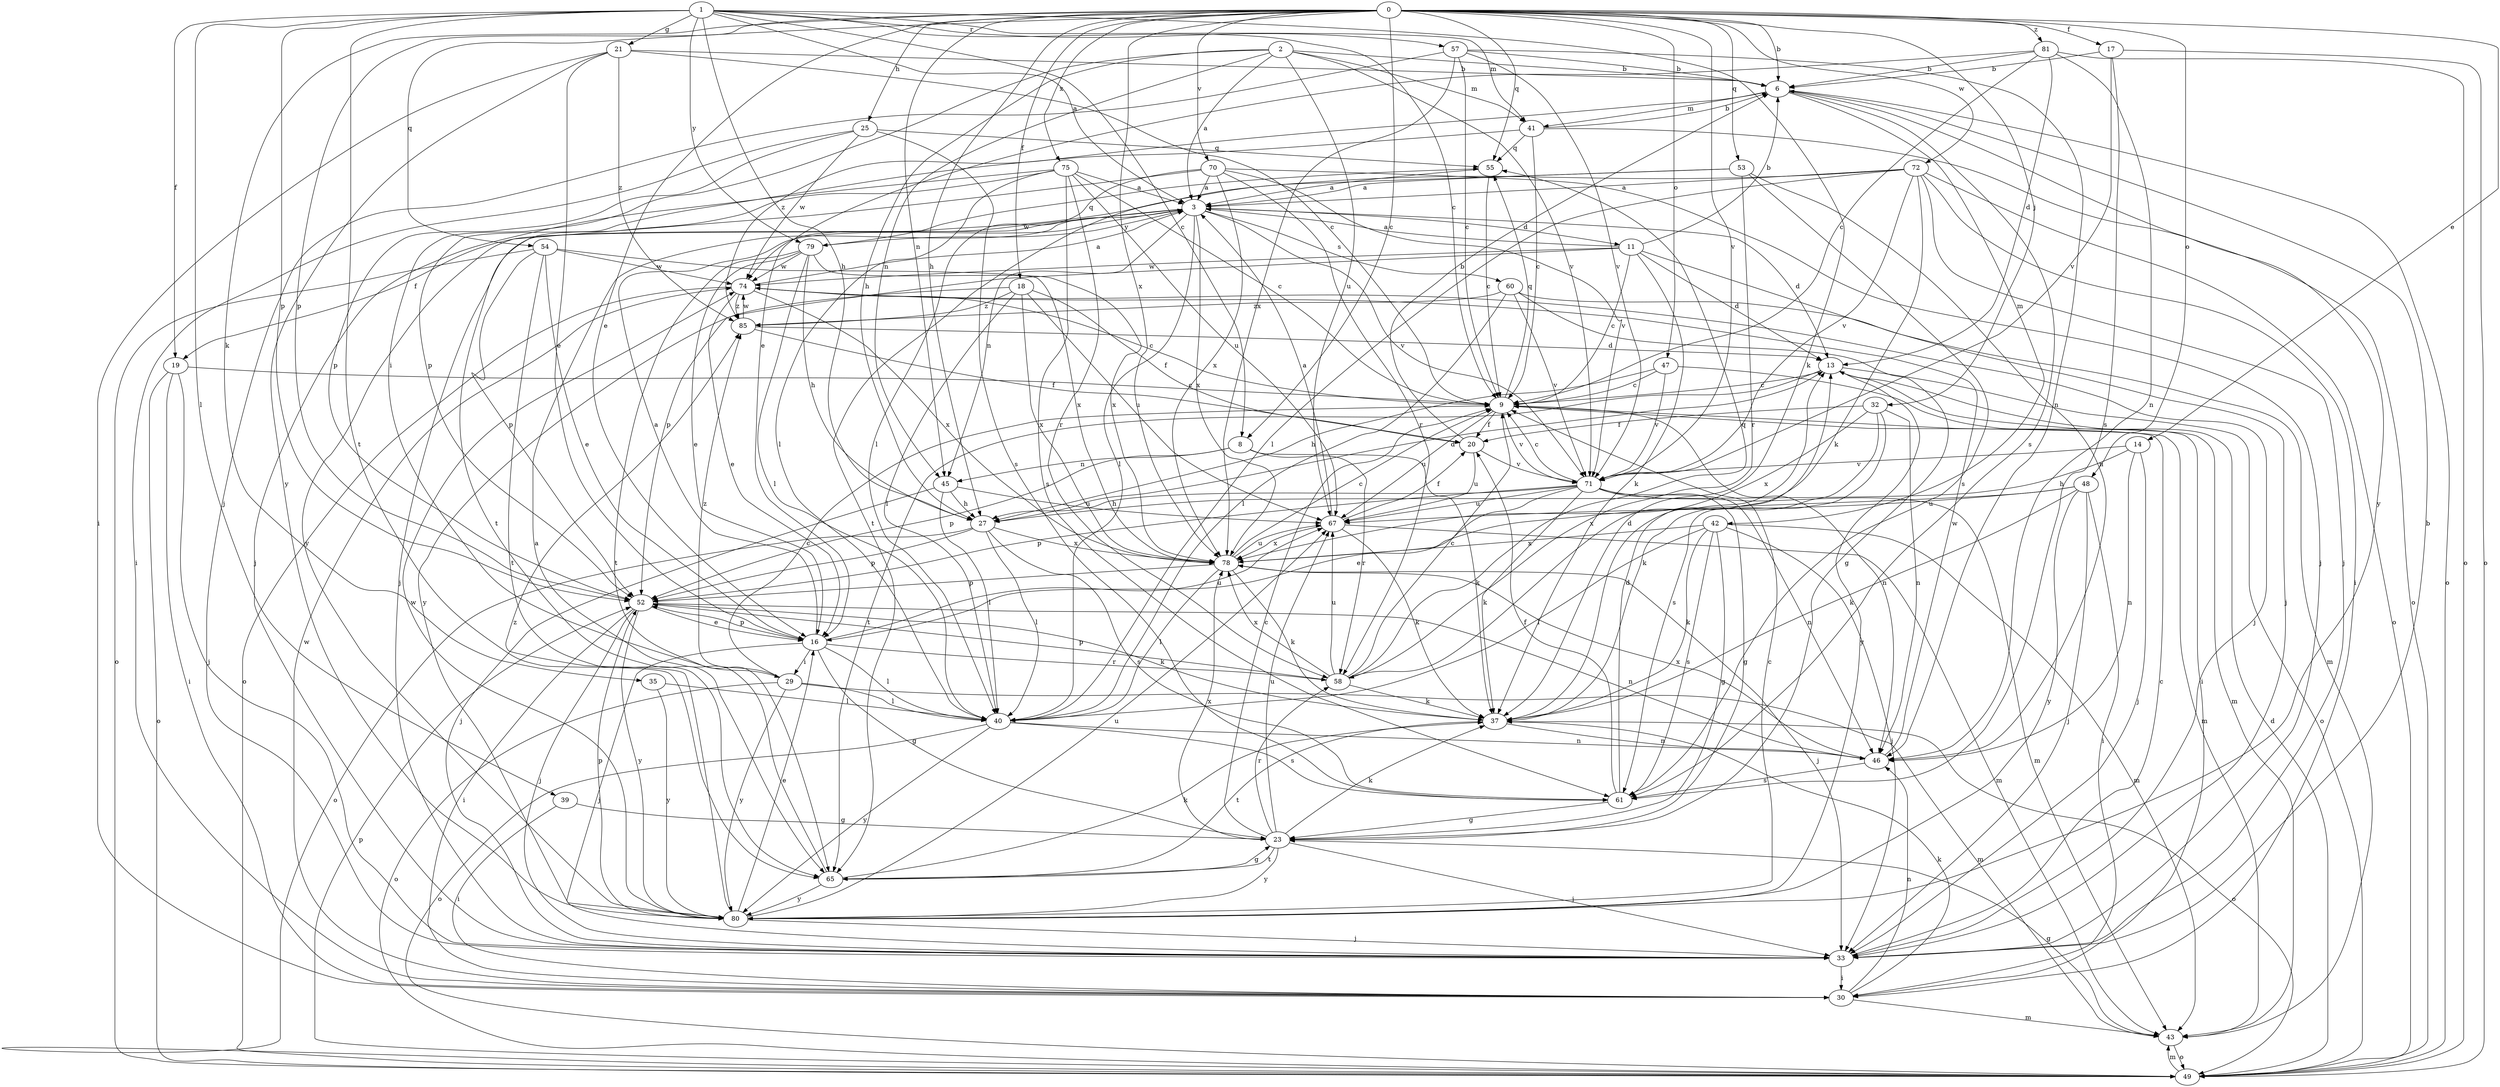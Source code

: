 strict digraph  {
0;
1;
2;
3;
6;
8;
9;
11;
13;
14;
16;
17;
18;
19;
20;
21;
23;
25;
27;
29;
30;
32;
33;
35;
37;
39;
40;
41;
42;
43;
45;
46;
47;
48;
49;
52;
53;
54;
55;
57;
58;
60;
61;
65;
67;
70;
71;
72;
74;
75;
78;
79;
80;
81;
85;
0 -> 6  [label=b];
0 -> 8  [label=c];
0 -> 14  [label=e];
0 -> 16  [label=e];
0 -> 17  [label=f];
0 -> 18  [label=f];
0 -> 25  [label=h];
0 -> 27  [label=h];
0 -> 32  [label=j];
0 -> 35  [label=k];
0 -> 45  [label=n];
0 -> 47  [label=o];
0 -> 48  [label=o];
0 -> 52  [label=p];
0 -> 53  [label=q];
0 -> 54  [label=q];
0 -> 55  [label=q];
0 -> 70  [label=v];
0 -> 71  [label=v];
0 -> 72  [label=w];
0 -> 75  [label=x];
0 -> 78  [label=x];
0 -> 81  [label=z];
1 -> 3  [label=a];
1 -> 8  [label=c];
1 -> 9  [label=c];
1 -> 19  [label=f];
1 -> 21  [label=g];
1 -> 27  [label=h];
1 -> 37  [label=k];
1 -> 39  [label=l];
1 -> 41  [label=m];
1 -> 52  [label=p];
1 -> 57  [label=r];
1 -> 65  [label=t];
1 -> 79  [label=y];
2 -> 3  [label=a];
2 -> 6  [label=b];
2 -> 27  [label=h];
2 -> 29  [label=i];
2 -> 41  [label=m];
2 -> 45  [label=n];
2 -> 67  [label=u];
2 -> 71  [label=v];
3 -> 11  [label=d];
3 -> 13  [label=d];
3 -> 19  [label=f];
3 -> 33  [label=j];
3 -> 40  [label=l];
3 -> 45  [label=n];
3 -> 60  [label=s];
3 -> 71  [label=v];
3 -> 78  [label=x];
3 -> 79  [label=y];
6 -> 41  [label=m];
6 -> 42  [label=m];
6 -> 49  [label=o];
6 -> 61  [label=s];
6 -> 80  [label=y];
6 -> 85  [label=z];
8 -> 37  [label=k];
8 -> 45  [label=n];
8 -> 52  [label=p];
8 -> 58  [label=r];
9 -> 20  [label=f];
9 -> 43  [label=m];
9 -> 46  [label=n];
9 -> 55  [label=q];
9 -> 67  [label=u];
9 -> 71  [label=v];
11 -> 3  [label=a];
11 -> 6  [label=b];
11 -> 9  [label=c];
11 -> 13  [label=d];
11 -> 33  [label=j];
11 -> 37  [label=k];
11 -> 52  [label=p];
11 -> 74  [label=w];
13 -> 9  [label=c];
13 -> 43  [label=m];
13 -> 49  [label=o];
13 -> 65  [label=t];
13 -> 80  [label=y];
14 -> 27  [label=h];
14 -> 33  [label=j];
14 -> 46  [label=n];
14 -> 71  [label=v];
16 -> 3  [label=a];
16 -> 23  [label=g];
16 -> 29  [label=i];
16 -> 33  [label=j];
16 -> 40  [label=l];
16 -> 52  [label=p];
16 -> 58  [label=r];
16 -> 67  [label=u];
17 -> 6  [label=b];
17 -> 49  [label=o];
17 -> 61  [label=s];
17 -> 71  [label=v];
18 -> 20  [label=f];
18 -> 40  [label=l];
18 -> 67  [label=u];
18 -> 78  [label=x];
18 -> 80  [label=y];
18 -> 85  [label=z];
19 -> 9  [label=c];
19 -> 30  [label=i];
19 -> 33  [label=j];
19 -> 49  [label=o];
20 -> 6  [label=b];
20 -> 67  [label=u];
20 -> 71  [label=v];
21 -> 6  [label=b];
21 -> 9  [label=c];
21 -> 16  [label=e];
21 -> 30  [label=i];
21 -> 80  [label=y];
21 -> 85  [label=z];
23 -> 9  [label=c];
23 -> 33  [label=j];
23 -> 37  [label=k];
23 -> 58  [label=r];
23 -> 65  [label=t];
23 -> 67  [label=u];
23 -> 78  [label=x];
23 -> 80  [label=y];
25 -> 30  [label=i];
25 -> 52  [label=p];
25 -> 55  [label=q];
25 -> 61  [label=s];
25 -> 74  [label=w];
27 -> 13  [label=d];
27 -> 40  [label=l];
27 -> 49  [label=o];
27 -> 52  [label=p];
27 -> 61  [label=s];
27 -> 78  [label=x];
29 -> 9  [label=c];
29 -> 40  [label=l];
29 -> 43  [label=m];
29 -> 49  [label=o];
29 -> 80  [label=y];
29 -> 85  [label=z];
30 -> 37  [label=k];
30 -> 43  [label=m];
30 -> 46  [label=n];
30 -> 74  [label=w];
32 -> 20  [label=f];
32 -> 37  [label=k];
32 -> 46  [label=n];
32 -> 61  [label=s];
32 -> 78  [label=x];
33 -> 6  [label=b];
33 -> 9  [label=c];
33 -> 30  [label=i];
35 -> 40  [label=l];
35 -> 80  [label=y];
37 -> 46  [label=n];
37 -> 49  [label=o];
37 -> 65  [label=t];
39 -> 23  [label=g];
39 -> 30  [label=i];
40 -> 46  [label=n];
40 -> 49  [label=o];
40 -> 61  [label=s];
40 -> 80  [label=y];
41 -> 6  [label=b];
41 -> 9  [label=c];
41 -> 49  [label=o];
41 -> 52  [label=p];
41 -> 55  [label=q];
42 -> 23  [label=g];
42 -> 33  [label=j];
42 -> 37  [label=k];
42 -> 40  [label=l];
42 -> 43  [label=m];
42 -> 61  [label=s];
42 -> 78  [label=x];
43 -> 23  [label=g];
43 -> 49  [label=o];
45 -> 27  [label=h];
45 -> 33  [label=j];
45 -> 40  [label=l];
45 -> 67  [label=u];
46 -> 61  [label=s];
46 -> 74  [label=w];
46 -> 78  [label=x];
47 -> 9  [label=c];
47 -> 27  [label=h];
47 -> 30  [label=i];
47 -> 71  [label=v];
48 -> 30  [label=i];
48 -> 33  [label=j];
48 -> 37  [label=k];
48 -> 67  [label=u];
48 -> 78  [label=x];
48 -> 80  [label=y];
49 -> 13  [label=d];
49 -> 43  [label=m];
49 -> 52  [label=p];
52 -> 16  [label=e];
52 -> 30  [label=i];
52 -> 33  [label=j];
52 -> 37  [label=k];
52 -> 46  [label=n];
52 -> 80  [label=y];
53 -> 3  [label=a];
53 -> 46  [label=n];
53 -> 58  [label=r];
53 -> 61  [label=s];
53 -> 65  [label=t];
54 -> 16  [label=e];
54 -> 49  [label=o];
54 -> 52  [label=p];
54 -> 65  [label=t];
54 -> 74  [label=w];
54 -> 78  [label=x];
55 -> 3  [label=a];
55 -> 9  [label=c];
57 -> 6  [label=b];
57 -> 9  [label=c];
57 -> 33  [label=j];
57 -> 46  [label=n];
57 -> 71  [label=v];
57 -> 78  [label=x];
58 -> 9  [label=c];
58 -> 13  [label=d];
58 -> 37  [label=k];
58 -> 52  [label=p];
58 -> 55  [label=q];
58 -> 67  [label=u];
58 -> 78  [label=x];
60 -> 23  [label=g];
60 -> 40  [label=l];
60 -> 43  [label=m];
60 -> 71  [label=v];
60 -> 85  [label=z];
61 -> 13  [label=d];
61 -> 20  [label=f];
61 -> 23  [label=g];
65 -> 3  [label=a];
65 -> 23  [label=g];
65 -> 37  [label=k];
65 -> 80  [label=y];
67 -> 3  [label=a];
67 -> 20  [label=f];
67 -> 37  [label=k];
67 -> 43  [label=m];
67 -> 78  [label=x];
70 -> 3  [label=a];
70 -> 33  [label=j];
70 -> 40  [label=l];
70 -> 58  [label=r];
70 -> 71  [label=v];
70 -> 78  [label=x];
70 -> 80  [label=y];
71 -> 9  [label=c];
71 -> 16  [label=e];
71 -> 23  [label=g];
71 -> 27  [label=h];
71 -> 37  [label=k];
71 -> 43  [label=m];
71 -> 46  [label=n];
71 -> 52  [label=p];
71 -> 67  [label=u];
72 -> 3  [label=a];
72 -> 30  [label=i];
72 -> 33  [label=j];
72 -> 37  [label=k];
72 -> 40  [label=l];
72 -> 49  [label=o];
72 -> 71  [label=v];
72 -> 74  [label=w];
74 -> 3  [label=a];
74 -> 9  [label=c];
74 -> 16  [label=e];
74 -> 33  [label=j];
74 -> 49  [label=o];
74 -> 78  [label=x];
74 -> 85  [label=z];
75 -> 3  [label=a];
75 -> 9  [label=c];
75 -> 33  [label=j];
75 -> 40  [label=l];
75 -> 58  [label=r];
75 -> 61  [label=s];
75 -> 65  [label=t];
75 -> 67  [label=u];
78 -> 9  [label=c];
78 -> 33  [label=j];
78 -> 37  [label=k];
78 -> 40  [label=l];
78 -> 52  [label=p];
78 -> 67  [label=u];
79 -> 16  [label=e];
79 -> 27  [label=h];
79 -> 40  [label=l];
79 -> 55  [label=q];
79 -> 65  [label=t];
79 -> 74  [label=w];
79 -> 78  [label=x];
80 -> 9  [label=c];
80 -> 16  [label=e];
80 -> 33  [label=j];
80 -> 52  [label=p];
80 -> 67  [label=u];
80 -> 74  [label=w];
80 -> 85  [label=z];
81 -> 6  [label=b];
81 -> 9  [label=c];
81 -> 13  [label=d];
81 -> 16  [label=e];
81 -> 46  [label=n];
81 -> 49  [label=o];
85 -> 13  [label=d];
85 -> 20  [label=f];
85 -> 74  [label=w];
}
